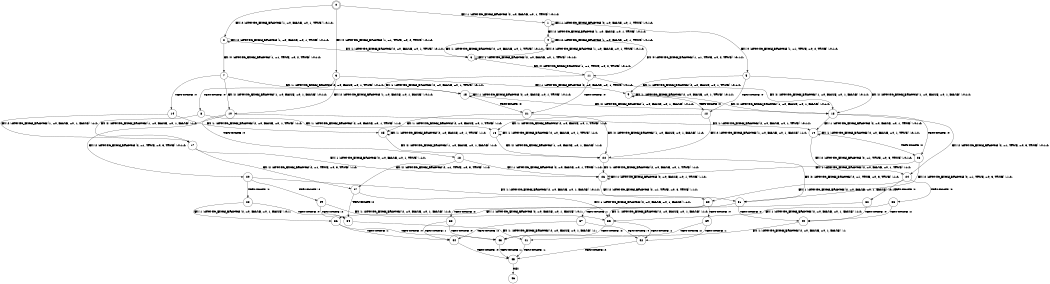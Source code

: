 digraph BCG {
size = "7, 10.5";
center = TRUE;
node [shape = circle];
0 [peripheries = 2];
0 -> 1 [label = "EX !1 !ATOMIC_EXCH_BRANCH (2, +0, FALSE, +0, 1, TRUE) !:0:1:2:"];
0 -> 2 [label = "EX !2 !ATOMIC_EXCH_BRANCH (1, +0, FALSE, +0, 1, TRUE) !:0:1:2:"];
0 -> 3 [label = "EX !0 !ATOMIC_EXCH_BRANCH (1, +1, TRUE, +0, 2, TRUE) !:0:1:2:"];
1 -> 4 [label = "EX !2 !ATOMIC_EXCH_BRANCH (1, +0, FALSE, +0, 1, TRUE) !:0:1:2:"];
1 -> 5 [label = "EX !0 !ATOMIC_EXCH_BRANCH (1, +1, TRUE, +0, 2, TRUE) !:0:1:2:"];
1 -> 1 [label = "EX !1 !ATOMIC_EXCH_BRANCH (2, +0, FALSE, +0, 1, TRUE) !:0:1:2:"];
2 -> 6 [label = "EX !1 !ATOMIC_EXCH_BRANCH (2, +0, FALSE, +0, 1, TRUE) !:0:1:2:"];
2 -> 7 [label = "EX !0 !ATOMIC_EXCH_BRANCH (1, +1, TRUE, +0, 2, TRUE) !:0:1:2:"];
2 -> 2 [label = "EX !2 !ATOMIC_EXCH_BRANCH (1, +0, FALSE, +0, 1, TRUE) !:0:1:2:"];
3 -> 8 [label = "TERMINATE !0"];
3 -> 9 [label = "EX !1 !ATOMIC_EXCH_BRANCH (2, +0, FALSE, +0, 1, TRUE) !:0:1:2:"];
3 -> 10 [label = "EX !2 !ATOMIC_EXCH_BRANCH (1, +0, FALSE, +0, 1, FALSE) !:0:1:2:"];
4 -> 11 [label = "EX !0 !ATOMIC_EXCH_BRANCH (1, +1, TRUE, +0, 2, TRUE) !:0:1:2:"];
4 -> 4 [label = "EX !2 !ATOMIC_EXCH_BRANCH (1, +0, FALSE, +0, 1, TRUE) !:0:1:2:"];
4 -> 6 [label = "EX !1 !ATOMIC_EXCH_BRANCH (2, +0, FALSE, +0, 1, TRUE) !:0:1:2:"];
5 -> 12 [label = "TERMINATE !0"];
5 -> 13 [label = "EX !2 !ATOMIC_EXCH_BRANCH (1, +0, FALSE, +0, 1, FALSE) !:0:1:2:"];
5 -> 9 [label = "EX !1 !ATOMIC_EXCH_BRANCH (2, +0, FALSE, +0, 1, TRUE) !:0:1:2:"];
6 -> 11 [label = "EX !0 !ATOMIC_EXCH_BRANCH (1, +1, TRUE, +0, 2, TRUE) !:0:1:2:"];
6 -> 4 [label = "EX !2 !ATOMIC_EXCH_BRANCH (1, +0, FALSE, +0, 1, TRUE) !:0:1:2:"];
6 -> 6 [label = "EX !1 !ATOMIC_EXCH_BRANCH (2, +0, FALSE, +0, 1, TRUE) !:0:1:2:"];
7 -> 14 [label = "TERMINATE !0"];
7 -> 15 [label = "EX !1 !ATOMIC_EXCH_BRANCH (2, +0, FALSE, +0, 1, TRUE) !:0:1:2:"];
7 -> 10 [label = "EX !2 !ATOMIC_EXCH_BRANCH (1, +0, FALSE, +0, 1, FALSE) !:0:1:2:"];
8 -> 16 [label = "EX !1 !ATOMIC_EXCH_BRANCH (2, +0, FALSE, +0, 1, TRUE) !:1:2:"];
8 -> 17 [label = "EX !2 !ATOMIC_EXCH_BRANCH (1, +0, FALSE, +0, 1, FALSE) !:1:2:"];
9 -> 12 [label = "TERMINATE !0"];
9 -> 13 [label = "EX !2 !ATOMIC_EXCH_BRANCH (1, +0, FALSE, +0, 1, FALSE) !:0:1:2:"];
9 -> 9 [label = "EX !1 !ATOMIC_EXCH_BRANCH (2, +0, FALSE, +0, 1, TRUE) !:0:1:2:"];
10 -> 18 [label = "TERMINATE !0"];
10 -> 19 [label = "EX !1 !ATOMIC_EXCH_BRANCH (2, +0, FALSE, +0, 1, TRUE) !:0:1:2:"];
10 -> 20 [label = "EX !2 !ATOMIC_EXCH_BRANCH (2, +1, TRUE, +0, 3, TRUE) !:0:1:2:"];
11 -> 21 [label = "TERMINATE !0"];
11 -> 13 [label = "EX !2 !ATOMIC_EXCH_BRANCH (1, +0, FALSE, +0, 1, FALSE) !:0:1:2:"];
11 -> 15 [label = "EX !1 !ATOMIC_EXCH_BRANCH (2, +0, FALSE, +0, 1, TRUE) !:0:1:2:"];
12 -> 22 [label = "EX !2 !ATOMIC_EXCH_BRANCH (1, +0, FALSE, +0, 1, FALSE) !:1:2:"];
12 -> 16 [label = "EX !1 !ATOMIC_EXCH_BRANCH (2, +0, FALSE, +0, 1, TRUE) !:1:2:"];
13 -> 23 [label = "TERMINATE !0"];
13 -> 24 [label = "EX !2 !ATOMIC_EXCH_BRANCH (2, +1, TRUE, +0, 3, TRUE) !:0:1:2:"];
13 -> 19 [label = "EX !1 !ATOMIC_EXCH_BRANCH (2, +0, FALSE, +0, 1, TRUE) !:0:1:2:"];
14 -> 25 [label = "EX !1 !ATOMIC_EXCH_BRANCH (2, +0, FALSE, +0, 1, TRUE) !:1:2:"];
14 -> 17 [label = "EX !2 !ATOMIC_EXCH_BRANCH (1, +0, FALSE, +0, 1, FALSE) !:1:2:"];
15 -> 21 [label = "TERMINATE !0"];
15 -> 13 [label = "EX !2 !ATOMIC_EXCH_BRANCH (1, +0, FALSE, +0, 1, FALSE) !:0:1:2:"];
15 -> 15 [label = "EX !1 !ATOMIC_EXCH_BRANCH (2, +0, FALSE, +0, 1, TRUE) !:0:1:2:"];
16 -> 22 [label = "EX !2 !ATOMIC_EXCH_BRANCH (1, +0, FALSE, +0, 1, FALSE) !:1:2:"];
16 -> 16 [label = "EX !1 !ATOMIC_EXCH_BRANCH (2, +0, FALSE, +0, 1, TRUE) !:1:2:"];
17 -> 26 [label = "EX !1 !ATOMIC_EXCH_BRANCH (2, +0, FALSE, +0, 1, TRUE) !:1:2:"];
17 -> 27 [label = "EX !2 !ATOMIC_EXCH_BRANCH (2, +1, TRUE, +0, 3, TRUE) !:1:2:"];
18 -> 26 [label = "EX !1 !ATOMIC_EXCH_BRANCH (2, +0, FALSE, +0, 1, TRUE) !:1:2:"];
18 -> 27 [label = "EX !2 !ATOMIC_EXCH_BRANCH (2, +1, TRUE, +0, 3, TRUE) !:1:2:"];
19 -> 23 [label = "TERMINATE !0"];
19 -> 24 [label = "EX !2 !ATOMIC_EXCH_BRANCH (2, +1, TRUE, +0, 3, TRUE) !:0:1:2:"];
19 -> 19 [label = "EX !1 !ATOMIC_EXCH_BRANCH (2, +0, FALSE, +0, 1, TRUE) !:0:1:2:"];
20 -> 28 [label = "TERMINATE !2"];
20 -> 29 [label = "TERMINATE !0"];
20 -> 30 [label = "EX !1 !ATOMIC_EXCH_BRANCH (2, +0, FALSE, +0, 1, FALSE) !:0:1:2:"];
21 -> 22 [label = "EX !2 !ATOMIC_EXCH_BRANCH (1, +0, FALSE, +0, 1, FALSE) !:1:2:"];
21 -> 25 [label = "EX !1 !ATOMIC_EXCH_BRANCH (2, +0, FALSE, +0, 1, TRUE) !:1:2:"];
22 -> 31 [label = "EX !2 !ATOMIC_EXCH_BRANCH (2, +1, TRUE, +0, 3, TRUE) !:1:2:"];
22 -> 26 [label = "EX !1 !ATOMIC_EXCH_BRANCH (2, +0, FALSE, +0, 1, TRUE) !:1:2:"];
23 -> 31 [label = "EX !2 !ATOMIC_EXCH_BRANCH (2, +1, TRUE, +0, 3, TRUE) !:1:2:"];
23 -> 26 [label = "EX !1 !ATOMIC_EXCH_BRANCH (2, +0, FALSE, +0, 1, TRUE) !:1:2:"];
24 -> 32 [label = "TERMINATE !2"];
24 -> 33 [label = "TERMINATE !0"];
24 -> 30 [label = "EX !1 !ATOMIC_EXCH_BRANCH (2, +0, FALSE, +0, 1, FALSE) !:0:1:2:"];
25 -> 22 [label = "EX !2 !ATOMIC_EXCH_BRANCH (1, +0, FALSE, +0, 1, FALSE) !:1:2:"];
25 -> 25 [label = "EX !1 !ATOMIC_EXCH_BRANCH (2, +0, FALSE, +0, 1, TRUE) !:1:2:"];
26 -> 31 [label = "EX !2 !ATOMIC_EXCH_BRANCH (2, +1, TRUE, +0, 3, TRUE) !:1:2:"];
26 -> 26 [label = "EX !1 !ATOMIC_EXCH_BRANCH (2, +0, FALSE, +0, 1, TRUE) !:1:2:"];
27 -> 34 [label = "TERMINATE !2"];
27 -> 35 [label = "EX !1 !ATOMIC_EXCH_BRANCH (2, +0, FALSE, +0, 1, FALSE) !:1:2:"];
28 -> 34 [label = "TERMINATE !0"];
28 -> 36 [label = "EX !1 !ATOMIC_EXCH_BRANCH (2, +0, FALSE, +0, 1, FALSE) !:0:1:"];
29 -> 34 [label = "TERMINATE !2"];
29 -> 35 [label = "EX !1 !ATOMIC_EXCH_BRANCH (2, +0, FALSE, +0, 1, FALSE) !:1:2:"];
30 -> 37 [label = "TERMINATE !1"];
30 -> 38 [label = "TERMINATE !2"];
30 -> 39 [label = "TERMINATE !0"];
31 -> 40 [label = "TERMINATE !2"];
31 -> 35 [label = "EX !1 !ATOMIC_EXCH_BRANCH (2, +0, FALSE, +0, 1, FALSE) !:1:2:"];
32 -> 40 [label = "TERMINATE !0"];
32 -> 36 [label = "EX !1 !ATOMIC_EXCH_BRANCH (2, +0, FALSE, +0, 1, FALSE) !:0:1:"];
33 -> 40 [label = "TERMINATE !2"];
33 -> 35 [label = "EX !1 !ATOMIC_EXCH_BRANCH (2, +0, FALSE, +0, 1, FALSE) !:1:2:"];
34 -> 41 [label = "EX !1 !ATOMIC_EXCH_BRANCH (2, +0, FALSE, +0, 1, FALSE) !:1:"];
35 -> 42 [label = "TERMINATE !1"];
35 -> 43 [label = "TERMINATE !2"];
36 -> 44 [label = "TERMINATE !1"];
36 -> 43 [label = "TERMINATE !0"];
37 -> 44 [label = "TERMINATE !2"];
37 -> 42 [label = "TERMINATE !0"];
38 -> 44 [label = "TERMINATE !1"];
38 -> 43 [label = "TERMINATE !0"];
39 -> 42 [label = "TERMINATE !1"];
39 -> 43 [label = "TERMINATE !2"];
40 -> 41 [label = "EX !1 !ATOMIC_EXCH_BRANCH (2, +0, FALSE, +0, 1, FALSE) !:1:"];
41 -> 45 [label = "TERMINATE !1"];
42 -> 45 [label = "TERMINATE !2"];
43 -> 45 [label = "TERMINATE !1"];
44 -> 45 [label = "TERMINATE !0"];
45 -> 46 [label = "exit"];
}
